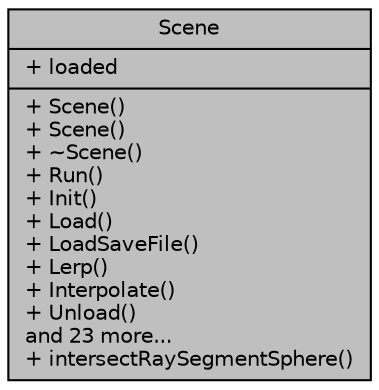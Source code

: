 digraph "Scene"
{
 // LATEX_PDF_SIZE
  edge [fontname="Helvetica",fontsize="10",labelfontname="Helvetica",labelfontsize="10"];
  node [fontname="Helvetica",fontsize="10",shape=record];
  Node1 [label="{Scene\n|+ loaded\l|+ Scene()\l+ Scene()\l+ ~Scene()\l+ Run()\l+ Init()\l+ Load()\l+ LoadSaveFile()\l+ Lerp()\l+ Interpolate()\l+ Unload()\land 23 more...\l+ intersectRaySegmentSphere()\l}",height=0.2,width=0.4,color="black", fillcolor="grey75", style="filled", fontcolor="black",tooltip="Contains the aspects of a game that would be held in a scene, this being gameObjects,..."];
}
